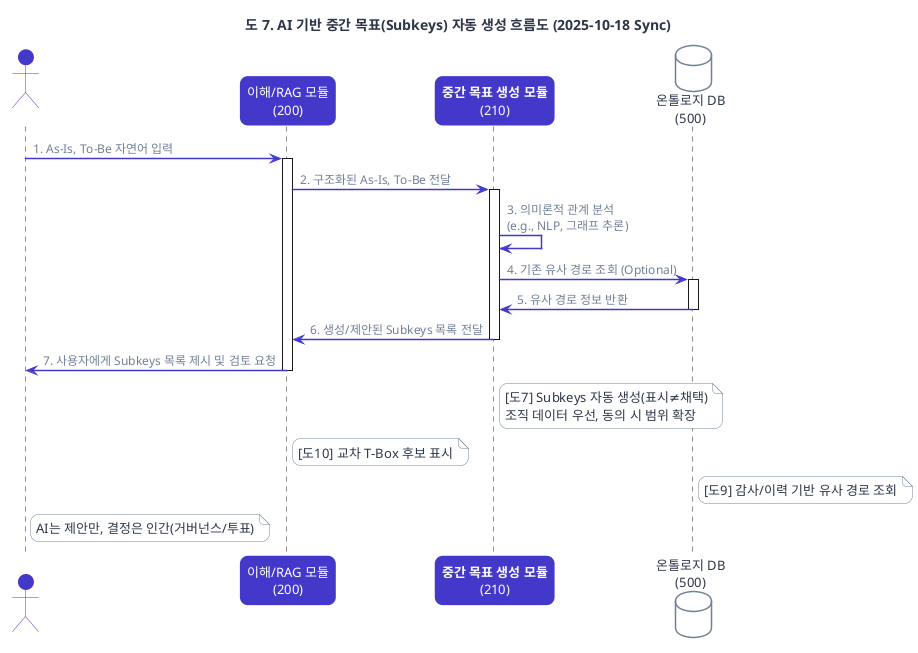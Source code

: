 @startuml

title 도 7. AI 기반 중간 목표(Subkeys) 자동 생성 흐름도 (2025-10-18 Sync)

'================================================================
' Worflogy.com Website Theme for PlantUML
'================================================================

'// 1. 전역 스타일 (Global Style & Fonts) //
skinparam backgroundColor #ffffff
skinparam defaultFontName "Pretendard"
skinparam defaultFontSize 13
skinparam defaultFontColor #2D3748
skinparam shadowing false
skinparam roundCorner 16

'// 2. 화살표 및 연결선 스타일 (Arrow & Connector Style) //
skinparam ArrowColor #718096
skinparam ArrowThickness 1.5
skinparam ArrowFontColor #718096
skinparam ArrowFontSize 12
skinparam linetype ortho

'// 3. 기본 요소 스타일 (Standard Elements Style) //
skinparam card {
  BackgroundColor #ffffff
  BorderColor #718096
}
skinparam note {
  BackgroundColor #ffffff
  BorderColor #718096
  FontColor #2D3748
}
skinparam component {
  BackgroundColor #ffffff
  BorderColor #718096
}
skinparam package {
  BackgroundColor #ffffff
  BorderColor #718096
}
skinparam database {
  BackgroundColor #ffffff
  BorderColor #718096
}
' [추가] 파티션(Partition) 스타일 정의
skinparam partition {
  BackgroundColor #F4F6F8 ' 웹사이트의 연한 배경색으로 구분감 부여
  BorderColor #718096
  FontColor #2D3748
}

'// 4. 강조 요소 스타일 (Accent Elements Style) //
skinparam actor {
  BackgroundColor #4338CA
  BorderColor #4338CA
  FontColor #ffffff
}
skinparam participant {
  BackgroundColor #4338CA
  BorderColor #4338CA
  FontColor #ffffff
}
skinparam usecase {
  BackgroundColor #ffffff
  BorderColor #4338CA
  ArrowColor #4338CA
}
skinparam activity {
  BackgroundColor #ffffff
  BorderColor #4338CA
  FontColor #2D3748
}

'// 5. 클래스 다이어그램 스타일 (Class Diagram Style) //
skinparam class {
  BackgroundColor #ffffff
  BorderColor #718096 ' [수정] 테두리 색상 변경
  HeaderBackgroundColor #4338CA
  FontColor #ffffff
  AttributeFontColor #2D3748
  AttributeFontSize 12
}

'================================================================

' Actor and Participants
actor 사용자 as User
participant "이해/RAG 모듈\n(200)" as RAG
participant "<b>중간 목표 생성 모듈</b>\n(210)" as SubkeyGen
database "온톨로지 DB\n(500)" as DB

' Sequence Flow
User -> RAG : 1. As-Is, To-Be 자연어 입력
activate RAG

RAG -> SubkeyGen : 2. 구조화된 As-Is, To-Be 전달
activate SubkeyGen

SubkeyGen -> SubkeyGen : 3. 의미론적 관계 분석\n(e.g., NLP, 그래프 추론)
SubkeyGen -> DB : 4. 기존 유사 경로 조회 (Optional)
activate DB

DB -> SubkeyGen : 5. 유사 경로 정보 반환
deactivate DB

SubkeyGen -> RAG : 6. 생성/제안된 Subkeys 목록 전달
deactivate SubkeyGen

RAG -> User : 7. 사용자에게 Subkeys 목록 제시 및 검토 요청
deactivate RAG

note right of SubkeyGen
[도7] Subkeys 자동 생성(표시≠채택)
조직 데이터 우선, 동의 시 범위 확장
end note

note right of RAG
[도10] 교차 T-Box 후보 표시
end note

note right of DB
[도9] 감사/이력 기반 유사 경로 조회
end note

note right of User
AI는 제안만, 결정은 인간(거버넌스/투표)
end note

@enduml
